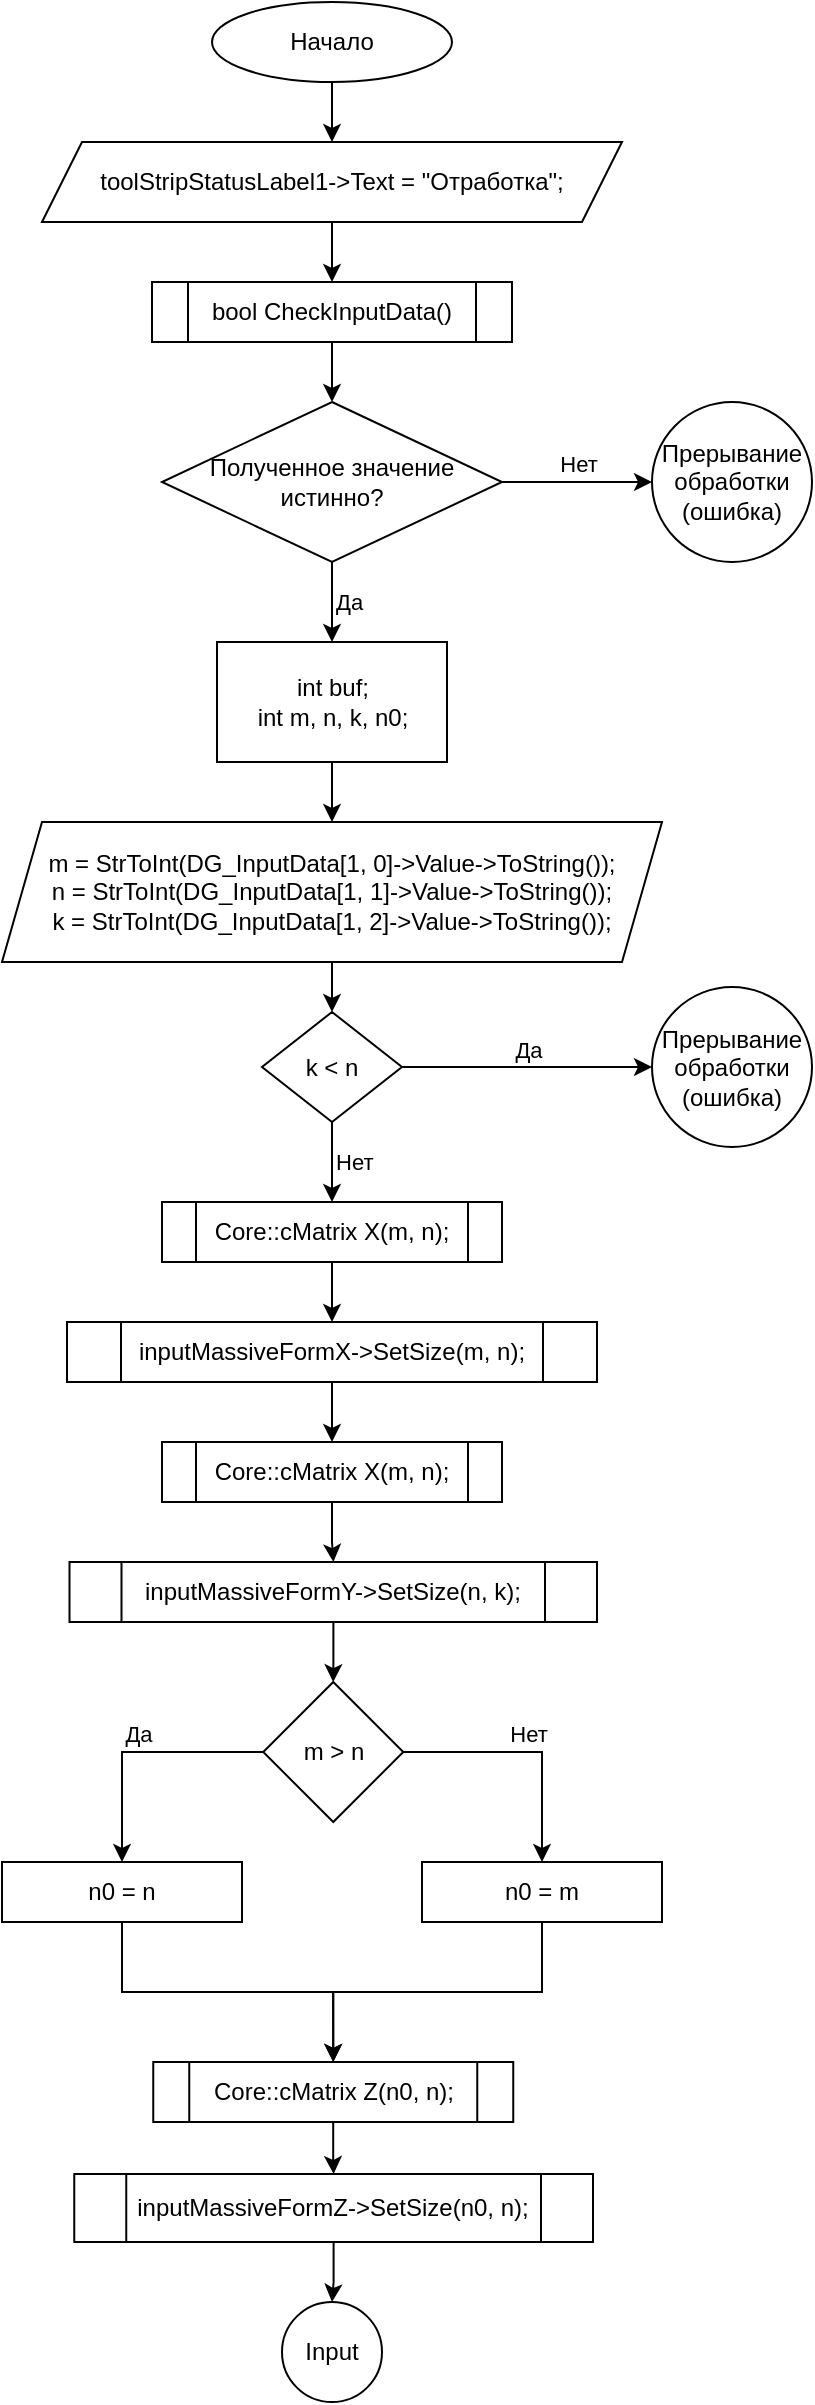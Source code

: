 <mxfile version="15.4.0" type="device" pages="7"><diagram id="rTdvRAqfwRma0UdNsLZC" name="Run подготовка"><mxGraphModel dx="813" dy="493" grid="1" gridSize="10" guides="1" tooltips="1" connect="1" arrows="1" fold="1" page="1" pageScale="1" pageWidth="827" pageHeight="1169" math="0" shadow="0"><root><mxCell id="0"/><mxCell id="1" parent="0"/><mxCell id="JbD-Csr100CO9vyJm3TS-5" value="" style="edgeStyle=orthogonalEdgeStyle;rounded=0;orthogonalLoop=1;jettySize=auto;html=1;" edge="1" parent="1" source="JbD-Csr100CO9vyJm3TS-1" target="JbD-Csr100CO9vyJm3TS-4"><mxGeometry relative="1" as="geometry"/></mxCell><mxCell id="JbD-Csr100CO9vyJm3TS-1" value="Начало" style="ellipse;whiteSpace=wrap;html=1;" vertex="1" parent="1"><mxGeometry x="280" width="120" height="40" as="geometry"/></mxCell><mxCell id="JbD-Csr100CO9vyJm3TS-7" value="" style="edgeStyle=orthogonalEdgeStyle;rounded=0;orthogonalLoop=1;jettySize=auto;html=1;" edge="1" parent="1" source="JbD-Csr100CO9vyJm3TS-4" target="JbD-Csr100CO9vyJm3TS-6"><mxGeometry relative="1" as="geometry"/></mxCell><mxCell id="JbD-Csr100CO9vyJm3TS-4" value="toolStripStatusLabel1-&amp;gt;Text = &quot;Отработка&quot;;" style="shape=parallelogram;perimeter=parallelogramPerimeter;whiteSpace=wrap;html=1;fixedSize=1;" vertex="1" parent="1"><mxGeometry x="195" y="70" width="290" height="40" as="geometry"/></mxCell><mxCell id="JbD-Csr100CO9vyJm3TS-10" value="" style="edgeStyle=orthogonalEdgeStyle;rounded=0;orthogonalLoop=1;jettySize=auto;html=1;" edge="1" parent="1" source="JbD-Csr100CO9vyJm3TS-6" target="JbD-Csr100CO9vyJm3TS-9"><mxGeometry relative="1" as="geometry"/></mxCell><mxCell id="JbD-Csr100CO9vyJm3TS-6" value="bool&amp;nbsp;CheckInputData()" style="shape=process;whiteSpace=wrap;html=1;backgroundOutline=1;" vertex="1" parent="1"><mxGeometry x="250" y="140" width="180" height="30" as="geometry"/></mxCell><mxCell id="JbD-Csr100CO9vyJm3TS-12" value="Да" style="edgeStyle=orthogonalEdgeStyle;rounded=0;orthogonalLoop=1;jettySize=auto;html=1;labelPosition=right;verticalLabelPosition=middle;align=left;verticalAlign=middle;" edge="1" parent="1" source="JbD-Csr100CO9vyJm3TS-9" target="JbD-Csr100CO9vyJm3TS-11"><mxGeometry relative="1" as="geometry"/></mxCell><mxCell id="JbD-Csr100CO9vyJm3TS-14" value="Нет" style="edgeStyle=orthogonalEdgeStyle;rounded=0;orthogonalLoop=1;jettySize=auto;html=1;entryX=0;entryY=0.5;entryDx=0;entryDy=0;labelPosition=center;verticalLabelPosition=top;align=center;verticalAlign=bottom;" edge="1" parent="1" source="JbD-Csr100CO9vyJm3TS-9" target="JbD-Csr100CO9vyJm3TS-13"><mxGeometry relative="1" as="geometry"/></mxCell><mxCell id="JbD-Csr100CO9vyJm3TS-9" value="Полученное значение истинно?" style="rhombus;whiteSpace=wrap;html=1;" vertex="1" parent="1"><mxGeometry x="255" y="200" width="170" height="80" as="geometry"/></mxCell><mxCell id="JbD-Csr100CO9vyJm3TS-16" value="" style="edgeStyle=orthogonalEdgeStyle;rounded=0;orthogonalLoop=1;jettySize=auto;html=1;" edge="1" parent="1" source="JbD-Csr100CO9vyJm3TS-11" target="JbD-Csr100CO9vyJm3TS-15"><mxGeometry relative="1" as="geometry"/></mxCell><mxCell id="JbD-Csr100CO9vyJm3TS-11" value="int buf;&lt;br&gt;&#9;int m, n, k, n0;" style="whiteSpace=wrap;html=1;" vertex="1" parent="1"><mxGeometry x="282.5" y="320" width="115" height="60" as="geometry"/></mxCell><mxCell id="JbD-Csr100CO9vyJm3TS-13" value="Прерывание обработки&lt;br&gt;(ошибка)" style="ellipse;whiteSpace=wrap;html=1;aspect=fixed;" vertex="1" parent="1"><mxGeometry x="500" y="200" width="80" height="80" as="geometry"/></mxCell><mxCell id="JbD-Csr100CO9vyJm3TS-18" value="" style="edgeStyle=orthogonalEdgeStyle;rounded=0;orthogonalLoop=1;jettySize=auto;html=1;" edge="1" parent="1" source="JbD-Csr100CO9vyJm3TS-15" target="JbD-Csr100CO9vyJm3TS-17"><mxGeometry relative="1" as="geometry"/></mxCell><mxCell id="JbD-Csr100CO9vyJm3TS-15" value="&lt;div&gt;&lt;span&gt;&#9;&lt;/span&gt;m = StrToInt(DG_InputData[1, 0]-&amp;gt;Value-&amp;gt;ToString());&lt;/div&gt;&lt;div&gt;&lt;span&gt;&#9;&lt;/span&gt;n = StrToInt(DG_InputData[1, 1]-&amp;gt;Value-&amp;gt;ToString());&lt;/div&gt;&lt;div&gt;&lt;span&gt;&#9;&lt;/span&gt;k = StrToInt(DG_InputData[1, 2]-&amp;gt;Value-&amp;gt;ToString());&lt;/div&gt;" style="shape=parallelogram;perimeter=parallelogramPerimeter;whiteSpace=wrap;html=1;fixedSize=1;" vertex="1" parent="1"><mxGeometry x="175" y="410" width="330" height="70" as="geometry"/></mxCell><mxCell id="JbD-Csr100CO9vyJm3TS-22" value="Да" style="edgeStyle=orthogonalEdgeStyle;rounded=0;orthogonalLoop=1;jettySize=auto;html=1;labelPosition=center;verticalLabelPosition=top;align=center;verticalAlign=bottom;" edge="1" parent="1" source="JbD-Csr100CO9vyJm3TS-17" target="JbD-Csr100CO9vyJm3TS-19"><mxGeometry relative="1" as="geometry"/></mxCell><mxCell id="JbD-Csr100CO9vyJm3TS-24" value="Нет" style="edgeStyle=orthogonalEdgeStyle;rounded=0;orthogonalLoop=1;jettySize=auto;html=1;entryX=0.5;entryY=0;entryDx=0;entryDy=0;labelPosition=right;verticalLabelPosition=middle;align=left;verticalAlign=middle;" edge="1" parent="1" source="JbD-Csr100CO9vyJm3TS-17" target="Pary0Ug1aah-TJul0gq5-1"><mxGeometry relative="1" as="geometry"><mxPoint x="340" y="610" as="targetPoint"/></mxGeometry></mxCell><mxCell id="JbD-Csr100CO9vyJm3TS-17" value="k &lt; n" style="rhombus;whiteSpace=wrap;html=1;" vertex="1" parent="1"><mxGeometry x="305" y="505" width="70" height="55" as="geometry"/></mxCell><mxCell id="JbD-Csr100CO9vyJm3TS-19" value="Прерывание обработки&lt;br&gt;(ошибка)" style="ellipse;whiteSpace=wrap;html=1;aspect=fixed;" vertex="1" parent="1"><mxGeometry x="500" y="492.5" width="80" height="80" as="geometry"/></mxCell><mxCell id="Pary0Ug1aah-TJul0gq5-6" value="" style="edgeStyle=orthogonalEdgeStyle;rounded=0;orthogonalLoop=1;jettySize=auto;html=1;" edge="1" parent="1" source="Pary0Ug1aah-TJul0gq5-1" target="Pary0Ug1aah-TJul0gq5-5"><mxGeometry relative="1" as="geometry"/></mxCell><mxCell id="Pary0Ug1aah-TJul0gq5-1" value="Core::cMatrix X(m, n);" style="shape=process;whiteSpace=wrap;html=1;backgroundOutline=1;" vertex="1" parent="1"><mxGeometry x="255" y="600" width="170" height="30" as="geometry"/></mxCell><mxCell id="Pary0Ug1aah-TJul0gq5-8" value="" style="edgeStyle=orthogonalEdgeStyle;rounded=0;orthogonalLoop=1;jettySize=auto;html=1;" edge="1" parent="1" source="Pary0Ug1aah-TJul0gq5-5" target="Pary0Ug1aah-TJul0gq5-7"><mxGeometry relative="1" as="geometry"/></mxCell><mxCell id="Pary0Ug1aah-TJul0gq5-5" value="inputMassiveFormX-&amp;gt;SetSize(m, n);" style="shape=process;whiteSpace=wrap;html=1;backgroundOutline=1;" vertex="1" parent="1"><mxGeometry x="207.5" y="660" width="265" height="30" as="geometry"/></mxCell><mxCell id="Pary0Ug1aah-TJul0gq5-10" value="" style="edgeStyle=orthogonalEdgeStyle;rounded=0;orthogonalLoop=1;jettySize=auto;html=1;" edge="1" parent="1" source="Pary0Ug1aah-TJul0gq5-7" target="Pary0Ug1aah-TJul0gq5-9"><mxGeometry relative="1" as="geometry"/></mxCell><mxCell id="Pary0Ug1aah-TJul0gq5-7" value="Core::cMatrix X(m, n);" style="shape=process;whiteSpace=wrap;html=1;backgroundOutline=1;" vertex="1" parent="1"><mxGeometry x="255" y="720" width="170" height="30" as="geometry"/></mxCell><mxCell id="Pary0Ug1aah-TJul0gq5-12" value="" style="edgeStyle=orthogonalEdgeStyle;rounded=0;orthogonalLoop=1;jettySize=auto;html=1;" edge="1" parent="1" source="Pary0Ug1aah-TJul0gq5-9" target="Pary0Ug1aah-TJul0gq5-11"><mxGeometry relative="1" as="geometry"/></mxCell><mxCell id="Pary0Ug1aah-TJul0gq5-9" value="inputMassiveFormY-&amp;gt;SetSize(n, k);" style="shape=process;whiteSpace=wrap;html=1;backgroundOutline=1;" vertex="1" parent="1"><mxGeometry x="208.75" y="780" width="263.75" height="30" as="geometry"/></mxCell><mxCell id="Pary0Ug1aah-TJul0gq5-14" value="Да" style="edgeStyle=orthogonalEdgeStyle;rounded=0;orthogonalLoop=1;jettySize=auto;html=1;labelPosition=center;verticalLabelPosition=top;align=center;verticalAlign=bottom;" edge="1" parent="1" source="Pary0Ug1aah-TJul0gq5-11" target="Pary0Ug1aah-TJul0gq5-13"><mxGeometry relative="1" as="geometry"/></mxCell><mxCell id="Pary0Ug1aah-TJul0gq5-16" value="Нет" style="edgeStyle=orthogonalEdgeStyle;rounded=0;orthogonalLoop=1;jettySize=auto;html=1;labelPosition=center;verticalLabelPosition=top;align=center;verticalAlign=bottom;" edge="1" parent="1" source="Pary0Ug1aah-TJul0gq5-11" target="Pary0Ug1aah-TJul0gq5-15"><mxGeometry relative="1" as="geometry"/></mxCell><mxCell id="Pary0Ug1aah-TJul0gq5-11" value="m &amp;gt; n" style="rhombus;whiteSpace=wrap;html=1;" vertex="1" parent="1"><mxGeometry x="305.63" y="840" width="70" height="70" as="geometry"/></mxCell><mxCell id="Pary0Ug1aah-TJul0gq5-18" value="" style="edgeStyle=orthogonalEdgeStyle;rounded=0;orthogonalLoop=1;jettySize=auto;html=1;" edge="1" parent="1" source="Pary0Ug1aah-TJul0gq5-13" target="Pary0Ug1aah-TJul0gq5-17"><mxGeometry relative="1" as="geometry"/></mxCell><mxCell id="Pary0Ug1aah-TJul0gq5-13" value="n0 = n" style="whiteSpace=wrap;html=1;" vertex="1" parent="1"><mxGeometry x="175" y="930" width="120" height="30" as="geometry"/></mxCell><mxCell id="Pary0Ug1aah-TJul0gq5-19" style="edgeStyle=orthogonalEdgeStyle;rounded=0;orthogonalLoop=1;jettySize=auto;html=1;entryX=0.5;entryY=0;entryDx=0;entryDy=0;" edge="1" parent="1" source="Pary0Ug1aah-TJul0gq5-15" target="Pary0Ug1aah-TJul0gq5-17"><mxGeometry relative="1" as="geometry"/></mxCell><mxCell id="Pary0Ug1aah-TJul0gq5-15" value="n0 = m" style="whiteSpace=wrap;html=1;" vertex="1" parent="1"><mxGeometry x="385" y="930" width="120" height="30" as="geometry"/></mxCell><mxCell id="Pary0Ug1aah-TJul0gq5-21" value="" style="edgeStyle=orthogonalEdgeStyle;rounded=0;orthogonalLoop=1;jettySize=auto;html=1;" edge="1" parent="1" source="Pary0Ug1aah-TJul0gq5-17" target="Pary0Ug1aah-TJul0gq5-20"><mxGeometry relative="1" as="geometry"/></mxCell><mxCell id="Pary0Ug1aah-TJul0gq5-17" value="Core::cMatrix Z(n0, n);" style="shape=process;whiteSpace=wrap;html=1;backgroundOutline=1;" vertex="1" parent="1"><mxGeometry x="250.63" y="1030" width="180" height="30" as="geometry"/></mxCell><mxCell id="Pary0Ug1aah-TJul0gq5-23" value="" style="edgeStyle=orthogonalEdgeStyle;rounded=0;orthogonalLoop=1;jettySize=auto;html=1;" edge="1" parent="1" source="Pary0Ug1aah-TJul0gq5-20" target="Pary0Ug1aah-TJul0gq5-22"><mxGeometry relative="1" as="geometry"/></mxCell><mxCell id="Pary0Ug1aah-TJul0gq5-20" value="inputMassiveFormZ-&gt;SetSize(n0, n);" style="shape=process;whiteSpace=wrap;html=1;backgroundOutline=1;" vertex="1" parent="1"><mxGeometry x="211.13" y="1086" width="259.37" height="34" as="geometry"/></mxCell><mxCell id="Pary0Ug1aah-TJul0gq5-22" value="Input" style="ellipse;whiteSpace=wrap;html=1;aspect=fixed;" vertex="1" parent="1"><mxGeometry x="315" y="1150" width="50" height="50" as="geometry"/></mxCell></root></mxGraphModel></diagram><diagram id="FaeBlbLGaPVyKb5veMwu" name="Run input"><mxGraphModel dx="2012" dy="718" grid="1" gridSize="10" guides="1" tooltips="1" connect="1" arrows="1" fold="1" page="1" pageScale="1" pageWidth="827" pageHeight="1169" math="0" shadow="0"><root><mxCell id="w-QHJPYB11EA_pRd53jb-0"/><mxCell id="w-QHJPYB11EA_pRd53jb-1" parent="w-QHJPYB11EA_pRd53jb-0"/><mxCell id="00EnfbRxgdqb6oMlBDco-4" value="" style="edgeStyle=orthogonalEdgeStyle;rounded=0;orthogonalLoop=1;jettySize=auto;html=1;" edge="1" parent="w-QHJPYB11EA_pRd53jb-1" source="00EnfbRxgdqb6oMlBDco-0" target="00EnfbRxgdqb6oMlBDco-3"><mxGeometry relative="1" as="geometry"/></mxCell><mxCell id="00EnfbRxgdqb6oMlBDco-0" value="Input" style="ellipse;whiteSpace=wrap;html=1;aspect=fixed;" vertex="1" parent="w-QHJPYB11EA_pRd53jb-1"><mxGeometry x="320" width="50" height="50" as="geometry"/></mxCell><mxCell id="00EnfbRxgdqb6oMlBDco-6" value="" style="edgeStyle=orthogonalEdgeStyle;rounded=0;orthogonalLoop=1;jettySize=auto;html=1;" edge="1" parent="w-QHJPYB11EA_pRd53jb-1" source="00EnfbRxgdqb6oMlBDco-3" target="00EnfbRxgdqb6oMlBDco-5"><mxGeometry relative="1" as="geometry"/></mxCell><mxCell id="00EnfbRxgdqb6oMlBDco-3" value="Вывод сообщения о возможности&lt;br&gt;создать массив автоматически" style="shape=parallelogram;perimeter=parallelogramPerimeter;whiteSpace=wrap;html=1;fixedSize=1;" vertex="1" parent="w-QHJPYB11EA_pRd53jb-1"><mxGeometry x="228.75" y="80" width="232.5" height="60" as="geometry"/></mxCell><mxCell id="00EnfbRxgdqb6oMlBDco-10" value="Нет" style="edgeStyle=orthogonalEdgeStyle;rounded=0;orthogonalLoop=1;jettySize=auto;html=1;labelPosition=center;verticalLabelPosition=top;align=center;verticalAlign=bottom;" edge="1" parent="w-QHJPYB11EA_pRd53jb-1" source="00EnfbRxgdqb6oMlBDco-5" target="00EnfbRxgdqb6oMlBDco-9"><mxGeometry relative="1" as="geometry"/></mxCell><mxCell id="y-UVexESWmK7Q_8vk3tb-10" value="Да" style="edgeStyle=orthogonalEdgeStyle;rounded=0;orthogonalLoop=1;jettySize=auto;html=1;entryX=0.5;entryY=0;entryDx=0;entryDy=0;labelPosition=center;verticalLabelPosition=top;align=center;verticalAlign=bottom;" edge="1" parent="w-QHJPYB11EA_pRd53jb-1" source="00EnfbRxgdqb6oMlBDco-5" target="y-UVexESWmK7Q_8vk3tb-9"><mxGeometry relative="1" as="geometry"><Array as="points"><mxPoint x="345" y="290"/><mxPoint x="527" y="290"/></Array></mxGeometry></mxCell><mxCell id="00EnfbRxgdqb6oMlBDco-5" value="&lt;span&gt;Нужно ли создавать &lt;br&gt;массив автоматически?&lt;/span&gt;" style="rhombus;whiteSpace=wrap;html=1;" vertex="1" parent="w-QHJPYB11EA_pRd53jb-1"><mxGeometry x="248.75" y="170" width="192.5" height="100" as="geometry"/></mxCell><mxCell id="00EnfbRxgdqb6oMlBDco-12" value="" style="edgeStyle=orthogonalEdgeStyle;rounded=0;orthogonalLoop=1;jettySize=auto;html=1;" edge="1" parent="w-QHJPYB11EA_pRd53jb-1" source="00EnfbRxgdqb6oMlBDco-9" target="00EnfbRxgdqb6oMlBDco-11"><mxGeometry relative="1" as="geometry"/></mxCell><mxCell id="00EnfbRxgdqb6oMlBDco-9" value="&lt;div&gt;inputMassiveFormX-&amp;gt;SetFormToInput();&lt;/div&gt;&lt;div&gt;&lt;span&gt;&#9;&#9;&lt;/span&gt;inputMassiveFormX-&amp;gt;ShowDialog(this);&lt;/div&gt;" style="whiteSpace=wrap;html=1;" vertex="1" parent="w-QHJPYB11EA_pRd53jb-1"><mxGeometry x="50" y="310" width="230" height="60" as="geometry"/></mxCell><mxCell id="09N1TGnNuHuoeW8B6h2_-1" value="Нет" style="edgeStyle=orthogonalEdgeStyle;rounded=0;orthogonalLoop=1;jettySize=auto;html=1;labelPosition=right;verticalLabelPosition=middle;align=left;verticalAlign=middle;" edge="1" parent="w-QHJPYB11EA_pRd53jb-1" source="00EnfbRxgdqb6oMlBDco-11" target="09N1TGnNuHuoeW8B6h2_-0"><mxGeometry relative="1" as="geometry"/></mxCell><mxCell id="09N1TGnNuHuoeW8B6h2_-3" value="Да" style="edgeStyle=orthogonalEdgeStyle;rounded=0;orthogonalLoop=1;jettySize=auto;html=1;entryX=1;entryY=0.5;entryDx=0;entryDy=0;labelPosition=center;verticalLabelPosition=top;align=center;verticalAlign=bottom;" edge="1" parent="w-QHJPYB11EA_pRd53jb-1" source="00EnfbRxgdqb6oMlBDco-11" target="09N1TGnNuHuoeW8B6h2_-2"><mxGeometry relative="1" as="geometry"/></mxCell><mxCell id="00EnfbRxgdqb6oMlBDco-11" value="Была ли нажата &lt;br&gt;кнопка отмены?" style="rhombus;whiteSpace=wrap;html=1;" vertex="1" parent="w-QHJPYB11EA_pRd53jb-1"><mxGeometry x="91.88" y="400" width="146.25" height="80" as="geometry"/></mxCell><mxCell id="y-UVexESWmK7Q_8vk3tb-1" value="" style="edgeStyle=orthogonalEdgeStyle;rounded=0;orthogonalLoop=1;jettySize=auto;html=1;" edge="1" parent="w-QHJPYB11EA_pRd53jb-1" source="09N1TGnNuHuoeW8B6h2_-0" target="y-UVexESWmK7Q_8vk3tb-0"><mxGeometry relative="1" as="geometry"/></mxCell><mxCell id="09N1TGnNuHuoeW8B6h2_-0" value="inputMassiveFormY-&gt;SetFormToInput();&#10;&#9;&#9;inputMassiveFormY-&gt;ShowDialog(this);" style="whiteSpace=wrap;html=1;" vertex="1" parent="w-QHJPYB11EA_pRd53jb-1"><mxGeometry x="52.51" y="580" width="225" height="60" as="geometry"/></mxCell><mxCell id="09N1TGnNuHuoeW8B6h2_-2" value="&lt;span&gt;Прерывание обработки&lt;/span&gt;&lt;br&gt;&lt;span&gt;(отмена)&lt;/span&gt;" style="ellipse;whiteSpace=wrap;html=1;aspect=fixed;" vertex="1" parent="w-QHJPYB11EA_pRd53jb-1"><mxGeometry x="-50" y="400" width="80" height="80" as="geometry"/></mxCell><mxCell id="y-UVexESWmK7Q_8vk3tb-3" value="Да" style="edgeStyle=orthogonalEdgeStyle;rounded=0;orthogonalLoop=1;jettySize=auto;html=1;labelPosition=center;verticalLabelPosition=top;align=center;verticalAlign=bottom;" edge="1" parent="w-QHJPYB11EA_pRd53jb-1" source="y-UVexESWmK7Q_8vk3tb-0" target="y-UVexESWmK7Q_8vk3tb-2"><mxGeometry relative="1" as="geometry"/></mxCell><mxCell id="y-UVexESWmK7Q_8vk3tb-5" value="Нет" style="edgeStyle=orthogonalEdgeStyle;rounded=0;orthogonalLoop=1;jettySize=auto;html=1;labelPosition=right;verticalLabelPosition=middle;align=left;verticalAlign=middle;" edge="1" parent="w-QHJPYB11EA_pRd53jb-1" source="y-UVexESWmK7Q_8vk3tb-0" target="y-UVexESWmK7Q_8vk3tb-4"><mxGeometry relative="1" as="geometry"/></mxCell><mxCell id="y-UVexESWmK7Q_8vk3tb-0" value="Была ли нажата &lt;br&gt;кнопка отмены?" style="rhombus;whiteSpace=wrap;html=1;" vertex="1" parent="w-QHJPYB11EA_pRd53jb-1"><mxGeometry x="91.87" y="710" width="146.25" height="80" as="geometry"/></mxCell><mxCell id="y-UVexESWmK7Q_8vk3tb-2" value="&lt;span&gt;Прерывание обработки&lt;/span&gt;&lt;br&gt;&lt;span&gt;(отмена)&lt;/span&gt;" style="ellipse;whiteSpace=wrap;html=1;aspect=fixed;" vertex="1" parent="w-QHJPYB11EA_pRd53jb-1"><mxGeometry x="-50" y="710" width="80" height="80" as="geometry"/></mxCell><mxCell id="y-UVexESWmK7Q_8vk3tb-7" value="" style="edgeStyle=orthogonalEdgeStyle;rounded=0;orthogonalLoop=1;jettySize=auto;html=1;" edge="1" parent="w-QHJPYB11EA_pRd53jb-1" source="y-UVexESWmK7Q_8vk3tb-4" target="y-UVexESWmK7Q_8vk3tb-6"><mxGeometry relative="1" as="geometry"/></mxCell><mxCell id="y-UVexESWmK7Q_8vk3tb-24" style="edgeStyle=orthogonalEdgeStyle;rounded=0;orthogonalLoop=1;jettySize=auto;html=1;entryX=0.5;entryY=0;entryDx=0;entryDy=0;" edge="1" parent="w-QHJPYB11EA_pRd53jb-1" source="y-UVexESWmK7Q_8vk3tb-4" target="y-UVexESWmK7Q_8vk3tb-25"><mxGeometry relative="1" as="geometry"><mxPoint x="165" y="1225" as="targetPoint"/><Array as="points"><mxPoint x="-60" y="900"/><mxPoint x="-60" y="1115"/><mxPoint x="165" y="1115"/></Array></mxGeometry></mxCell><mxCell id="y-UVexESWmK7Q_8vk3tb-4" value="int x = 0; &lt;br&gt;x &amp;lt; m; &lt;br&gt;x++" style="shape=hexagon;perimeter=hexagonPerimeter2;whiteSpace=wrap;html=1;fixedSize=1;" vertex="1" parent="w-QHJPYB11EA_pRd53jb-1"><mxGeometry x="105" y="875" width="120" height="50" as="geometry"/></mxCell><mxCell id="y-UVexESWmK7Q_8vk3tb-21" value="" style="edgeStyle=orthogonalEdgeStyle;rounded=0;orthogonalLoop=1;jettySize=auto;html=1;" edge="1" parent="w-QHJPYB11EA_pRd53jb-1" source="y-UVexESWmK7Q_8vk3tb-6" target="y-UVexESWmK7Q_8vk3tb-20"><mxGeometry relative="1" as="geometry"/></mxCell><mxCell id="y-UVexESWmK7Q_8vk3tb-23" style="edgeStyle=orthogonalEdgeStyle;rounded=0;orthogonalLoop=1;jettySize=auto;html=1;entryX=1;entryY=0.5;entryDx=0;entryDy=0;" edge="1" parent="w-QHJPYB11EA_pRd53jb-1" source="y-UVexESWmK7Q_8vk3tb-6" target="y-UVexESWmK7Q_8vk3tb-4"><mxGeometry relative="1" as="geometry"><Array as="points"><mxPoint x="260" y="970"/><mxPoint x="260" y="900"/></Array></mxGeometry></mxCell><mxCell id="y-UVexESWmK7Q_8vk3tb-6" value="int y = 0; &lt;br&gt;y &amp;lt; n; &lt;br&gt;y++" style="shape=hexagon;perimeter=hexagonPerimeter2;whiteSpace=wrap;html=1;fixedSize=1;" vertex="1" parent="w-QHJPYB11EA_pRd53jb-1"><mxGeometry x="105" y="945" width="120" height="50" as="geometry"/></mxCell><mxCell id="y-UVexESWmK7Q_8vk3tb-12" value="" style="edgeStyle=orthogonalEdgeStyle;rounded=0;orthogonalLoop=1;jettySize=auto;html=1;" edge="1" parent="w-QHJPYB11EA_pRd53jb-1" source="y-UVexESWmK7Q_8vk3tb-9" target="y-UVexESWmK7Q_8vk3tb-11"><mxGeometry relative="1" as="geometry"/></mxCell><mxCell id="y-UVexESWmK7Q_8vk3tb-9" value="inputMassiveFormX-&gt;SetFormToOutptut();" style="whiteSpace=wrap;html=1;" vertex="1" parent="w-QHJPYB11EA_pRd53jb-1"><mxGeometry x="403" y="310" width="248.75" height="40" as="geometry"/></mxCell><mxCell id="y-UVexESWmK7Q_8vk3tb-14" value="" style="edgeStyle=orthogonalEdgeStyle;rounded=0;orthogonalLoop=1;jettySize=auto;html=1;" edge="1" parent="w-QHJPYB11EA_pRd53jb-1" source="y-UVexESWmK7Q_8vk3tb-11" target="y-UVexESWmK7Q_8vk3tb-13"><mxGeometry relative="1" as="geometry"/></mxCell><mxCell id="y-UVexESWmK7Q_8vk3tb-11" value="toolStripStatusLabel1-&amp;gt;Text = &quot;Создание массива Х&quot;;&lt;br&gt;statusStrip1-&amp;gt;Update();" style="shape=parallelogram;perimeter=parallelogramPerimeter;whiteSpace=wrap;html=1;fixedSize=1;" vertex="1" parent="w-QHJPYB11EA_pRd53jb-1"><mxGeometry x="366.06" y="370" width="322.63" height="50" as="geometry"/></mxCell><mxCell id="y-UVexESWmK7Q_8vk3tb-16" value="" style="edgeStyle=orthogonalEdgeStyle;rounded=0;orthogonalLoop=1;jettySize=auto;html=1;" edge="1" parent="w-QHJPYB11EA_pRd53jb-1" source="y-UVexESWmK7Q_8vk3tb-13" target="y-UVexESWmK7Q_8vk3tb-15"><mxGeometry relative="1" as="geometry"/></mxCell><mxCell id="y-UVexESWmK7Q_8vk3tb-13" value="&lt;div&gt;&lt;span&gt;&#9;&#9;&lt;/span&gt;toolStripProgressBar1-&amp;gt;Value = 0;&lt;/div&gt;&lt;div&gt;&lt;span&gt;&#9;&#9;&lt;/span&gt;toolStripProgressBar1-&amp;gt;Maximum = m * n;&lt;/div&gt;" style="whiteSpace=wrap;html=1;" vertex="1" parent="w-QHJPYB11EA_pRd53jb-1"><mxGeometry x="401.06" y="450" width="252.63" height="40" as="geometry"/></mxCell><mxCell id="y-UVexESWmK7Q_8vk3tb-18" value="" style="edgeStyle=orthogonalEdgeStyle;rounded=0;orthogonalLoop=1;jettySize=auto;html=1;" edge="1" parent="w-QHJPYB11EA_pRd53jb-1" source="y-UVexESWmK7Q_8vk3tb-15" target="y-UVexESWmK7Q_8vk3tb-17"><mxGeometry relative="1" as="geometry"/></mxCell><mxCell id="y-UVexESWmK7Q_8vk3tb-19" style="edgeStyle=orthogonalEdgeStyle;rounded=0;orthogonalLoop=1;jettySize=auto;html=1;entryX=0.5;entryY=0;entryDx=0;entryDy=0;" edge="1" parent="w-QHJPYB11EA_pRd53jb-1" source="y-UVexESWmK7Q_8vk3tb-15" target="y-UVexESWmK7Q_8vk3tb-43"><mxGeometry relative="1" as="geometry"><mxPoint x="780" y="915" as="targetPoint"/><Array as="points"><mxPoint x="750" y="540"/><mxPoint x="750" y="915"/><mxPoint x="527" y="915"/></Array></mxGeometry></mxCell><mxCell id="y-UVexESWmK7Q_8vk3tb-15" value="int x = 0; &lt;br&gt;x &amp;lt; m; &lt;br&gt;x++" style="shape=hexagon;perimeter=hexagonPerimeter2;whiteSpace=wrap;html=1;fixedSize=1;" vertex="1" parent="w-QHJPYB11EA_pRd53jb-1"><mxGeometry x="467.38" y="515" width="120" height="50" as="geometry"/></mxCell><mxCell id="y-UVexESWmK7Q_8vk3tb-34" value="" style="edgeStyle=orthogonalEdgeStyle;rounded=0;orthogonalLoop=1;jettySize=auto;html=1;" edge="1" parent="w-QHJPYB11EA_pRd53jb-1" source="y-UVexESWmK7Q_8vk3tb-17" target="y-UVexESWmK7Q_8vk3tb-33"><mxGeometry relative="1" as="geometry"/></mxCell><mxCell id="y-UVexESWmK7Q_8vk3tb-42" style="edgeStyle=orthogonalEdgeStyle;rounded=0;orthogonalLoop=1;jettySize=auto;html=1;entryX=0;entryY=0.5;entryDx=0;entryDy=0;" edge="1" parent="w-QHJPYB11EA_pRd53jb-1" source="y-UVexESWmK7Q_8vk3tb-17" target="y-UVexESWmK7Q_8vk3tb-15"><mxGeometry relative="1" as="geometry"><Array as="points"><mxPoint x="420" y="620"/><mxPoint x="420" y="540"/></Array></mxGeometry></mxCell><mxCell id="y-UVexESWmK7Q_8vk3tb-17" value="int y = 0; &lt;br&gt;y &amp;lt; n; &lt;br&gt;y++" style="shape=hexagon;perimeter=hexagonPerimeter2;whiteSpace=wrap;html=1;fixedSize=1;" vertex="1" parent="w-QHJPYB11EA_pRd53jb-1"><mxGeometry x="467.39" y="595" width="120" height="50" as="geometry"/></mxCell><mxCell id="y-UVexESWmK7Q_8vk3tb-22" style="edgeStyle=orthogonalEdgeStyle;rounded=0;orthogonalLoop=1;jettySize=auto;html=1;entryX=0;entryY=0.5;entryDx=0;entryDy=0;" edge="1" parent="w-QHJPYB11EA_pRd53jb-1" source="y-UVexESWmK7Q_8vk3tb-20" target="y-UVexESWmK7Q_8vk3tb-6"><mxGeometry relative="1" as="geometry"><Array as="points"><mxPoint x="165" y="1085"/><mxPoint x="-33" y="1085"/><mxPoint x="-33" y="970"/></Array></mxGeometry></mxCell><mxCell id="y-UVexESWmK7Q_8vk3tb-20" value="X.set(x, y, inputMassiveFormX-&amp;gt;GetValue(x, y));" style="shape=process;whiteSpace=wrap;html=1;backgroundOutline=1;" vertex="1" parent="w-QHJPYB11EA_pRd53jb-1"><mxGeometry x="-12.51" y="1025" width="355.01" height="40" as="geometry"/></mxCell><mxCell id="y-UVexESWmK7Q_8vk3tb-27" value="" style="edgeStyle=orthogonalEdgeStyle;rounded=0;orthogonalLoop=1;jettySize=auto;html=1;" edge="1" parent="w-QHJPYB11EA_pRd53jb-1" source="y-UVexESWmK7Q_8vk3tb-25" target="y-UVexESWmK7Q_8vk3tb-26"><mxGeometry relative="1" as="geometry"/></mxCell><mxCell id="y-UVexESWmK7Q_8vk3tb-32" style="edgeStyle=orthogonalEdgeStyle;rounded=0;orthogonalLoop=1;jettySize=auto;html=1;entryX=0.5;entryY=0;entryDx=0;entryDy=0;" edge="1" parent="w-QHJPYB11EA_pRd53jb-1" source="y-UVexESWmK7Q_8vk3tb-25" target="y-UVexESWmK7Q_8vk3tb-80"><mxGeometry relative="1" as="geometry"><mxPoint x="165" y="1370" as="targetPoint"/><Array as="points"><mxPoint x="-60" y="1225"/><mxPoint x="-60" y="1660"/><mxPoint x="345" y="1660"/></Array></mxGeometry></mxCell><mxCell id="y-UVexESWmK7Q_8vk3tb-25" value="int x = 0; &lt;br&gt;x &amp;lt; n; &lt;br&gt;x++" style="shape=hexagon;perimeter=hexagonPerimeter2;whiteSpace=wrap;html=1;fixedSize=1;" vertex="1" parent="w-QHJPYB11EA_pRd53jb-1"><mxGeometry x="105.01" y="1200" width="120" height="50" as="geometry"/></mxCell><mxCell id="y-UVexESWmK7Q_8vk3tb-28" style="edgeStyle=orthogonalEdgeStyle;rounded=0;orthogonalLoop=1;jettySize=auto;html=1;entryX=1;entryY=0.5;entryDx=0;entryDy=0;" edge="1" parent="w-QHJPYB11EA_pRd53jb-1" source="y-UVexESWmK7Q_8vk3tb-26" target="y-UVexESWmK7Q_8vk3tb-25"><mxGeometry relative="1" as="geometry"><Array as="points"><mxPoint x="260" y="1305"/><mxPoint x="260" y="1225"/></Array></mxGeometry></mxCell><mxCell id="y-UVexESWmK7Q_8vk3tb-30" value="" style="edgeStyle=orthogonalEdgeStyle;rounded=0;orthogonalLoop=1;jettySize=auto;html=1;" edge="1" parent="w-QHJPYB11EA_pRd53jb-1" source="y-UVexESWmK7Q_8vk3tb-26" target="y-UVexESWmK7Q_8vk3tb-29"><mxGeometry relative="1" as="geometry"/></mxCell><mxCell id="y-UVexESWmK7Q_8vk3tb-26" value="int y = 0; &lt;br&gt;y &amp;lt; k; &lt;br&gt;y++" style="shape=hexagon;perimeter=hexagonPerimeter2;whiteSpace=wrap;html=1;fixedSize=1;" vertex="1" parent="w-QHJPYB11EA_pRd53jb-1"><mxGeometry x="105.01" y="1280" width="120" height="50" as="geometry"/></mxCell><mxCell id="y-UVexESWmK7Q_8vk3tb-31" style="edgeStyle=orthogonalEdgeStyle;rounded=0;orthogonalLoop=1;jettySize=auto;html=1;entryX=0;entryY=0.5;entryDx=0;entryDy=0;" edge="1" parent="w-QHJPYB11EA_pRd53jb-1" source="y-UVexESWmK7Q_8vk3tb-29" target="y-UVexESWmK7Q_8vk3tb-26"><mxGeometry relative="1" as="geometry"><Array as="points"><mxPoint x="165" y="1410"/><mxPoint x="-33" y="1410"/><mxPoint x="-33" y="1305"/></Array></mxGeometry></mxCell><mxCell id="y-UVexESWmK7Q_8vk3tb-29" value="Y.set(x, y, inputMassiveFormY-&amp;gt;GetValue(x, y));" style="shape=process;whiteSpace=wrap;html=1;backgroundOutline=1;" vertex="1" parent="w-QHJPYB11EA_pRd53jb-1"><mxGeometry x="-12.51" y="1350" width="355.01" height="40" as="geometry"/></mxCell><mxCell id="y-UVexESWmK7Q_8vk3tb-36" value="" style="edgeStyle=orthogonalEdgeStyle;rounded=0;orthogonalLoop=1;jettySize=auto;html=1;" edge="1" parent="w-QHJPYB11EA_pRd53jb-1" source="y-UVexESWmK7Q_8vk3tb-33" target="y-UVexESWmK7Q_8vk3tb-35"><mxGeometry relative="1" as="geometry"/></mxCell><mxCell id="y-UVexESWmK7Q_8vk3tb-33" value="buf = Core::GetRandom(MIN_VAL, MAX_VAL);" style="shape=process;whiteSpace=wrap;html=1;backgroundOutline=1;" vertex="1" parent="w-QHJPYB11EA_pRd53jb-1"><mxGeometry x="361.07" y="675" width="332.62" height="40" as="geometry"/></mxCell><mxCell id="y-UVexESWmK7Q_8vk3tb-38" value="" style="edgeStyle=orthogonalEdgeStyle;rounded=0;orthogonalLoop=1;jettySize=auto;html=1;" edge="1" parent="w-QHJPYB11EA_pRd53jb-1" source="y-UVexESWmK7Q_8vk3tb-35" target="y-UVexESWmK7Q_8vk3tb-37"><mxGeometry relative="1" as="geometry"/></mxCell><mxCell id="y-UVexESWmK7Q_8vk3tb-35" value="X.set(x, y, buf);" style="shape=process;whiteSpace=wrap;html=1;backgroundOutline=1;" vertex="1" parent="w-QHJPYB11EA_pRd53jb-1"><mxGeometry x="467.39" y="735" width="120" height="30" as="geometry"/></mxCell><mxCell id="y-UVexESWmK7Q_8vk3tb-40" value="" style="edgeStyle=orthogonalEdgeStyle;rounded=0;orthogonalLoop=1;jettySize=auto;html=1;" edge="1" parent="w-QHJPYB11EA_pRd53jb-1" source="y-UVexESWmK7Q_8vk3tb-37" target="y-UVexESWmK7Q_8vk3tb-39"><mxGeometry relative="1" as="geometry"/></mxCell><mxCell id="y-UVexESWmK7Q_8vk3tb-37" value="inputMassiveFormX-&amp;gt;SetValue(x, y, buf);" style="shape=process;whiteSpace=wrap;html=1;backgroundOutline=1;" vertex="1" parent="w-QHJPYB11EA_pRd53jb-1"><mxGeometry x="381.07" y="785" width="292.61" height="30" as="geometry"/></mxCell><mxCell id="y-UVexESWmK7Q_8vk3tb-41" style="edgeStyle=orthogonalEdgeStyle;rounded=0;orthogonalLoop=1;jettySize=auto;html=1;entryX=1;entryY=0.5;entryDx=0;entryDy=0;" edge="1" parent="w-QHJPYB11EA_pRd53jb-1" source="y-UVexESWmK7Q_8vk3tb-39" target="y-UVexESWmK7Q_8vk3tb-17"><mxGeometry relative="1" as="geometry"><mxPoint x="720" y="625" as="targetPoint"/><Array as="points"><mxPoint x="527" y="895"/><mxPoint x="720" y="895"/><mxPoint x="720" y="620"/></Array></mxGeometry></mxCell><mxCell id="y-UVexESWmK7Q_8vk3tb-39" value="toolStripProgressBar1-&amp;gt;PerformStep();" style="whiteSpace=wrap;html=1;" vertex="1" parent="w-QHJPYB11EA_pRd53jb-1"><mxGeometry x="416.07" y="835" width="222.63" height="40" as="geometry"/></mxCell><mxCell id="y-UVexESWmK7Q_8vk3tb-45" value="" style="edgeStyle=orthogonalEdgeStyle;rounded=0;orthogonalLoop=1;jettySize=auto;html=1;" edge="1" parent="w-QHJPYB11EA_pRd53jb-1" source="y-UVexESWmK7Q_8vk3tb-43" target="y-UVexESWmK7Q_8vk3tb-44"><mxGeometry relative="1" as="geometry"/></mxCell><mxCell id="y-UVexESWmK7Q_8vk3tb-43" value="inputMassiveFormX-&amp;gt;ShowDialog(this);" style="shape=parallelogram;perimeter=parallelogramPerimeter;whiteSpace=wrap;html=1;fixedSize=1;" vertex="1" parent="w-QHJPYB11EA_pRd53jb-1"><mxGeometry x="401.07" y="935" width="252.63" height="35" as="geometry"/></mxCell><mxCell id="y-UVexESWmK7Q_8vk3tb-47" value="" style="edgeStyle=orthogonalEdgeStyle;rounded=0;orthogonalLoop=1;jettySize=auto;html=1;" edge="1" parent="w-QHJPYB11EA_pRd53jb-1" source="y-UVexESWmK7Q_8vk3tb-44" target="y-UVexESWmK7Q_8vk3tb-46"><mxGeometry relative="1" as="geometry"/></mxCell><mxCell id="y-UVexESWmK7Q_8vk3tb-44" value="inputMassiveFormY-&amp;gt;SetFormToOutptut();" style="whiteSpace=wrap;html=1;" vertex="1" parent="w-QHJPYB11EA_pRd53jb-1"><mxGeometry x="406.94" y="990" width="240.87" height="30" as="geometry"/></mxCell><mxCell id="y-UVexESWmK7Q_8vk3tb-49" value="" style="edgeStyle=orthogonalEdgeStyle;rounded=0;orthogonalLoop=1;jettySize=auto;html=1;" edge="1" parent="w-QHJPYB11EA_pRd53jb-1" source="y-UVexESWmK7Q_8vk3tb-46" target="y-UVexESWmK7Q_8vk3tb-48"><mxGeometry relative="1" as="geometry"/></mxCell><mxCell id="y-UVexESWmK7Q_8vk3tb-46" value="toolStripStatusLabel1-&amp;gt;Text = &quot;Создание массива Y&quot;;&lt;br&gt;statusStrip1-&amp;gt;Update();" style="shape=parallelogram;perimeter=parallelogramPerimeter;whiteSpace=wrap;html=1;fixedSize=1;" vertex="1" parent="w-QHJPYB11EA_pRd53jb-1"><mxGeometry x="356.06" y="1050" width="342.63" height="40" as="geometry"/></mxCell><mxCell id="y-UVexESWmK7Q_8vk3tb-58" style="edgeStyle=orthogonalEdgeStyle;rounded=0;orthogonalLoop=1;jettySize=auto;html=1;entryX=0.5;entryY=0;entryDx=0;entryDy=0;" edge="1" parent="w-QHJPYB11EA_pRd53jb-1" source="y-UVexESWmK7Q_8vk3tb-48" target="y-UVexESWmK7Q_8vk3tb-55"><mxGeometry relative="1" as="geometry"/></mxCell><mxCell id="y-UVexESWmK7Q_8vk3tb-48" value="&lt;div&gt;toolStripProgressBar1-&amp;gt;Value = 0;&lt;/div&gt;&lt;div&gt;&lt;span&gt;&#9;&#9;&lt;/span&gt;toolStripProgressBar1-&amp;gt;Maximum = n * k;&lt;/div&gt;" style="whiteSpace=wrap;html=1;" vertex="1" parent="w-QHJPYB11EA_pRd53jb-1"><mxGeometry x="405.18" y="1110" width="242.63" height="50" as="geometry"/></mxCell><mxCell id="y-UVexESWmK7Q_8vk3tb-59" value="" style="edgeStyle=orthogonalEdgeStyle;rounded=0;orthogonalLoop=1;jettySize=auto;html=1;" edge="1" parent="w-QHJPYB11EA_pRd53jb-1" source="y-UVexESWmK7Q_8vk3tb-55" target="y-UVexESWmK7Q_8vk3tb-56"><mxGeometry relative="1" as="geometry"/></mxCell><mxCell id="y-UVexESWmK7Q_8vk3tb-78" style="edgeStyle=orthogonalEdgeStyle;rounded=0;orthogonalLoop=1;jettySize=auto;html=1;entryX=0.5;entryY=0;entryDx=0;entryDy=0;" edge="1" parent="w-QHJPYB11EA_pRd53jb-1" source="y-UVexESWmK7Q_8vk3tb-55" target="y-UVexESWmK7Q_8vk3tb-79"><mxGeometry relative="1" as="geometry"><mxPoint x="570" y="1630" as="targetPoint"/><Array as="points"><mxPoint x="750" y="1215"/><mxPoint x="750" y="1590"/><mxPoint x="525" y="1590"/></Array></mxGeometry></mxCell><mxCell id="y-UVexESWmK7Q_8vk3tb-55" value="int x = 0; &lt;br&gt;x &amp;lt; m; &lt;br&gt;x++" style="shape=hexagon;perimeter=hexagonPerimeter2;whiteSpace=wrap;html=1;fixedSize=1;" vertex="1" parent="w-QHJPYB11EA_pRd53jb-1"><mxGeometry x="466.49" y="1190" width="120" height="50" as="geometry"/></mxCell><mxCell id="y-UVexESWmK7Q_8vk3tb-60" style="edgeStyle=orthogonalEdgeStyle;rounded=0;orthogonalLoop=1;jettySize=auto;html=1;entryX=0;entryY=0.5;entryDx=0;entryDy=0;" edge="1" parent="w-QHJPYB11EA_pRd53jb-1" source="y-UVexESWmK7Q_8vk3tb-56" target="y-UVexESWmK7Q_8vk3tb-55"><mxGeometry relative="1" as="geometry"><Array as="points"><mxPoint x="447" y="1295"/><mxPoint x="447" y="1215"/></Array></mxGeometry></mxCell><mxCell id="y-UVexESWmK7Q_8vk3tb-66" style="edgeStyle=orthogonalEdgeStyle;rounded=0;orthogonalLoop=1;jettySize=auto;html=1;entryX=0.5;entryY=0;entryDx=0;entryDy=0;" edge="1" parent="w-QHJPYB11EA_pRd53jb-1" source="y-UVexESWmK7Q_8vk3tb-56" target="y-UVexESWmK7Q_8vk3tb-61"><mxGeometry relative="1" as="geometry"/></mxCell><mxCell id="y-UVexESWmK7Q_8vk3tb-56" value="int y = 0; &lt;br&gt;y &amp;lt; n; &lt;br&gt;y++" style="shape=hexagon;perimeter=hexagonPerimeter2;whiteSpace=wrap;html=1;fixedSize=1;" vertex="1" parent="w-QHJPYB11EA_pRd53jb-1"><mxGeometry x="466.5" y="1270" width="120" height="50" as="geometry"/></mxCell><mxCell id="y-UVexESWmK7Q_8vk3tb-68" style="edgeStyle=orthogonalEdgeStyle;rounded=0;orthogonalLoop=1;jettySize=auto;html=1;entryX=0.5;entryY=0;entryDx=0;entryDy=0;" edge="1" parent="w-QHJPYB11EA_pRd53jb-1" source="y-UVexESWmK7Q_8vk3tb-61" target="y-UVexESWmK7Q_8vk3tb-62"><mxGeometry relative="1" as="geometry"/></mxCell><mxCell id="y-UVexESWmK7Q_8vk3tb-61" value="buf = Core::GetRandom(MIN_VAL, MAX_VAL);" style="shape=process;whiteSpace=wrap;html=1;backgroundOutline=1;" vertex="1" parent="w-QHJPYB11EA_pRd53jb-1"><mxGeometry x="360.19" y="1350" width="332.62" height="40" as="geometry"/></mxCell><mxCell id="y-UVexESWmK7Q_8vk3tb-69" style="edgeStyle=orthogonalEdgeStyle;rounded=0;orthogonalLoop=1;jettySize=auto;html=1;entryX=0.5;entryY=0;entryDx=0;entryDy=0;" edge="1" parent="w-QHJPYB11EA_pRd53jb-1" source="y-UVexESWmK7Q_8vk3tb-62" target="y-UVexESWmK7Q_8vk3tb-63"><mxGeometry relative="1" as="geometry"/></mxCell><mxCell id="y-UVexESWmK7Q_8vk3tb-62" value="Y.set(x, y, buf);" style="shape=process;whiteSpace=wrap;html=1;backgroundOutline=1;" vertex="1" parent="w-QHJPYB11EA_pRd53jb-1"><mxGeometry x="466.51" y="1410" width="120" height="30" as="geometry"/></mxCell><mxCell id="y-UVexESWmK7Q_8vk3tb-70" style="edgeStyle=orthogonalEdgeStyle;rounded=0;orthogonalLoop=1;jettySize=auto;html=1;entryX=0.5;entryY=0;entryDx=0;entryDy=0;" edge="1" parent="w-QHJPYB11EA_pRd53jb-1" source="y-UVexESWmK7Q_8vk3tb-63" target="y-UVexESWmK7Q_8vk3tb-64"><mxGeometry relative="1" as="geometry"/></mxCell><mxCell id="y-UVexESWmK7Q_8vk3tb-63" value="inputMassiveFormY-&amp;gt;SetValue(x, y, buf);" style="shape=process;whiteSpace=wrap;html=1;backgroundOutline=1;" vertex="1" parent="w-QHJPYB11EA_pRd53jb-1"><mxGeometry x="380.19" y="1460" width="292.61" height="30" as="geometry"/></mxCell><mxCell id="y-UVexESWmK7Q_8vk3tb-77" style="edgeStyle=orthogonalEdgeStyle;rounded=0;orthogonalLoop=1;jettySize=auto;html=1;entryX=1;entryY=0.5;entryDx=0;entryDy=0;" edge="1" parent="w-QHJPYB11EA_pRd53jb-1" source="y-UVexESWmK7Q_8vk3tb-64" target="y-UVexESWmK7Q_8vk3tb-56"><mxGeometry relative="1" as="geometry"><mxPoint x="710" y="1300" as="targetPoint"/><Array as="points"><mxPoint x="526" y="1570"/><mxPoint x="720" y="1570"/><mxPoint x="720" y="1295"/></Array></mxGeometry></mxCell><mxCell id="y-UVexESWmK7Q_8vk3tb-64" value="toolStripProgressBar1-&amp;gt;PerformStep();" style="whiteSpace=wrap;html=1;" vertex="1" parent="w-QHJPYB11EA_pRd53jb-1"><mxGeometry x="415.19" y="1510" width="222.63" height="40" as="geometry"/></mxCell><mxCell id="y-UVexESWmK7Q_8vk3tb-81" style="edgeStyle=orthogonalEdgeStyle;rounded=0;orthogonalLoop=1;jettySize=auto;html=1;entryX=0.5;entryY=0;entryDx=0;entryDy=0;" edge="1" parent="w-QHJPYB11EA_pRd53jb-1" source="y-UVexESWmK7Q_8vk3tb-79" target="y-UVexESWmK7Q_8vk3tb-80"><mxGeometry relative="1" as="geometry"><Array as="points"><mxPoint x="525" y="1660"/><mxPoint x="345" y="1660"/></Array></mxGeometry></mxCell><mxCell id="y-UVexESWmK7Q_8vk3tb-79" value="inputMassiveFormX-&amp;gt;ShowDialog(this);" style="shape=parallelogram;perimeter=parallelogramPerimeter;whiteSpace=wrap;html=1;fixedSize=1;" vertex="1" parent="w-QHJPYB11EA_pRd53jb-1"><mxGeometry x="399.12" y="1610" width="252.63" height="35" as="geometry"/></mxCell><mxCell id="y-UVexESWmK7Q_8vk3tb-80" value="Work" style="ellipse;whiteSpace=wrap;html=1;aspect=fixed;" vertex="1" parent="w-QHJPYB11EA_pRd53jb-1"><mxGeometry x="320" y="1680" width="50" height="50" as="geometry"/></mxCell></root></mxGraphModel></diagram><diagram id="zLsm3mk4zR2eo71bBQxS" name="Run Work"><mxGraphModel dx="813" dy="493" grid="1" gridSize="10" guides="1" tooltips="1" connect="1" arrows="1" fold="1" page="1" pageScale="1" pageWidth="827" pageHeight="1169" math="0" shadow="0"><root><mxCell id="kQlGcETJHEtqxtNCWHXK-0"/><mxCell id="kQlGcETJHEtqxtNCWHXK-1" parent="kQlGcETJHEtqxtNCWHXK-0"/><mxCell id="NH0W8VAcTjBQwQCC2W9v-2" value="" style="edgeStyle=orthogonalEdgeStyle;rounded=0;orthogonalLoop=1;jettySize=auto;html=1;" edge="1" parent="kQlGcETJHEtqxtNCWHXK-1" source="NH0W8VAcTjBQwQCC2W9v-0" target="NH0W8VAcTjBQwQCC2W9v-1"><mxGeometry relative="1" as="geometry"/></mxCell><mxCell id="NH0W8VAcTjBQwQCC2W9v-0" value="Work" style="ellipse;whiteSpace=wrap;html=1;aspect=fixed;" vertex="1" parent="kQlGcETJHEtqxtNCWHXK-1"><mxGeometry x="350" width="50" height="50" as="geometry"/></mxCell><mxCell id="NH0W8VAcTjBQwQCC2W9v-4" value="" style="edgeStyle=orthogonalEdgeStyle;rounded=0;orthogonalLoop=1;jettySize=auto;html=1;" edge="1" parent="kQlGcETJHEtqxtNCWHXK-1" source="NH0W8VAcTjBQwQCC2W9v-1" target="NH0W8VAcTjBQwQCC2W9v-3"><mxGeometry relative="1" as="geometry"/></mxCell><mxCell id="NH0W8VAcTjBQwQCC2W9v-1" value="&lt;div&gt;toolStripStatusLabel1-&amp;gt;Text = &quot;Рассчет массива Z&quot;;&lt;/div&gt;&lt;div&gt;&lt;span&gt;&#9;&lt;/span&gt;statusStrip1-&amp;gt;Update();&lt;/div&gt;" style="shape=parallelogram;perimeter=parallelogramPerimeter;whiteSpace=wrap;html=1;fixedSize=1;" vertex="1" parent="kQlGcETJHEtqxtNCWHXK-1"><mxGeometry x="212.5" y="80" width="325" height="50" as="geometry"/></mxCell><mxCell id="NH0W8VAcTjBQwQCC2W9v-6" value="" style="edgeStyle=orthogonalEdgeStyle;rounded=0;orthogonalLoop=1;jettySize=auto;html=1;" edge="1" parent="kQlGcETJHEtqxtNCWHXK-1" source="NH0W8VAcTjBQwQCC2W9v-3" target="NH0W8VAcTjBQwQCC2W9v-5"><mxGeometry relative="1" as="geometry"/></mxCell><mxCell id="NH0W8VAcTjBQwQCC2W9v-3" value="&lt;div&gt;toolStripProgressBar1-&amp;gt;Value = 0;&lt;/div&gt;&lt;div&gt;&lt;span&gt;&#9;&lt;/span&gt;toolStripProgressBar1-&amp;gt;Maximum = n0 * n;&lt;/div&gt;&lt;div&gt;&lt;span&gt;&#9;&lt;/span&gt;int prod;&lt;/div&gt;" style="whiteSpace=wrap;html=1;" vertex="1" parent="kQlGcETJHEtqxtNCWHXK-1"><mxGeometry x="247.5" y="160" width="255" height="60" as="geometry"/></mxCell><mxCell id="NH0W8VAcTjBQwQCC2W9v-8" value="" style="edgeStyle=orthogonalEdgeStyle;rounded=0;orthogonalLoop=1;jettySize=auto;html=1;" edge="1" parent="kQlGcETJHEtqxtNCWHXK-1" source="NH0W8VAcTjBQwQCC2W9v-5" target="NH0W8VAcTjBQwQCC2W9v-7"><mxGeometry relative="1" as="geometry"/></mxCell><mxCell id="NH0W8VAcTjBQwQCC2W9v-21" style="edgeStyle=orthogonalEdgeStyle;rounded=0;orthogonalLoop=1;jettySize=auto;html=1;entryX=0.5;entryY=0;entryDx=0;entryDy=0;" edge="1" parent="kQlGcETJHEtqxtNCWHXK-1" source="NH0W8VAcTjBQwQCC2W9v-5" target="NH0W8VAcTjBQwQCC2W9v-22"><mxGeometry relative="1" as="geometry"><mxPoint x="375" y="780" as="targetPoint"/><Array as="points"><mxPoint x="190" y="275"/><mxPoint x="190" y="730"/><mxPoint x="375" y="730"/></Array></mxGeometry></mxCell><mxCell id="NH0W8VAcTjBQwQCC2W9v-5" value="int i = 0; &lt;br&gt;i &amp;lt; n0; &lt;br&gt;i++" style="shape=hexagon;perimeter=hexagonPerimeter2;whiteSpace=wrap;html=1;fixedSize=1;" vertex="1" parent="kQlGcETJHEtqxtNCWHXK-1"><mxGeometry x="315" y="250" width="120" height="50" as="geometry"/></mxCell><mxCell id="NH0W8VAcTjBQwQCC2W9v-10" value="" style="edgeStyle=orthogonalEdgeStyle;rounded=0;orthogonalLoop=1;jettySize=auto;html=1;" edge="1" parent="kQlGcETJHEtqxtNCWHXK-1" source="NH0W8VAcTjBQwQCC2W9v-7" target="NH0W8VAcTjBQwQCC2W9v-9"><mxGeometry relative="1" as="geometry"/></mxCell><mxCell id="NH0W8VAcTjBQwQCC2W9v-7" value="prod = Y.get_productRow(i);" style="shape=process;whiteSpace=wrap;html=1;backgroundOutline=1;" vertex="1" parent="kQlGcETJHEtqxtNCWHXK-1"><mxGeometry x="261.25" y="320" width="227.5" height="30" as="geometry"/></mxCell><mxCell id="NH0W8VAcTjBQwQCC2W9v-12" value="" style="edgeStyle=orthogonalEdgeStyle;rounded=0;orthogonalLoop=1;jettySize=auto;html=1;" edge="1" parent="kQlGcETJHEtqxtNCWHXK-1" source="NH0W8VAcTjBQwQCC2W9v-9" target="NH0W8VAcTjBQwQCC2W9v-11"><mxGeometry relative="1" as="geometry"/></mxCell><mxCell id="NH0W8VAcTjBQwQCC2W9v-20" style="edgeStyle=orthogonalEdgeStyle;rounded=0;orthogonalLoop=1;jettySize=auto;html=1;entryX=1;entryY=0.5;entryDx=0;entryDy=0;" edge="1" parent="kQlGcETJHEtqxtNCWHXK-1" source="NH0W8VAcTjBQwQCC2W9v-9" target="NH0W8VAcTjBQwQCC2W9v-5"><mxGeometry relative="1" as="geometry"><mxPoint x="500" y="270" as="targetPoint"/><Array as="points"><mxPoint x="510" y="405"/><mxPoint x="510" y="275"/></Array></mxGeometry></mxCell><mxCell id="NH0W8VAcTjBQwQCC2W9v-9" value="int j = 0; &lt;br&gt;j &amp;lt; n; &lt;br&gt;j++" style="shape=hexagon;perimeter=hexagonPerimeter2;whiteSpace=wrap;html=1;fixedSize=1;" vertex="1" parent="kQlGcETJHEtqxtNCWHXK-1"><mxGeometry x="315" y="380" width="120" height="50" as="geometry"/></mxCell><mxCell id="NH0W8VAcTjBQwQCC2W9v-14" value="" style="edgeStyle=orthogonalEdgeStyle;rounded=0;orthogonalLoop=1;jettySize=auto;html=1;" edge="1" parent="kQlGcETJHEtqxtNCWHXK-1" source="NH0W8VAcTjBQwQCC2W9v-11" target="NH0W8VAcTjBQwQCC2W9v-13"><mxGeometry relative="1" as="geometry"/></mxCell><mxCell id="NH0W8VAcTjBQwQCC2W9v-11" value="buf = X.get(i, j) + prod;" style="whiteSpace=wrap;html=1;" vertex="1" parent="kQlGcETJHEtqxtNCWHXK-1"><mxGeometry x="302.5" y="460" width="145" height="40" as="geometry"/></mxCell><mxCell id="NH0W8VAcTjBQwQCC2W9v-16" value="" style="edgeStyle=orthogonalEdgeStyle;rounded=0;orthogonalLoop=1;jettySize=auto;html=1;" edge="1" parent="kQlGcETJHEtqxtNCWHXK-1" source="NH0W8VAcTjBQwQCC2W9v-13" target="NH0W8VAcTjBQwQCC2W9v-15"><mxGeometry relative="1" as="geometry"/></mxCell><mxCell id="NH0W8VAcTjBQwQCC2W9v-13" value="Z.set(i, j, buf);" style="shape=process;whiteSpace=wrap;html=1;backgroundOutline=1;" vertex="1" parent="kQlGcETJHEtqxtNCWHXK-1"><mxGeometry x="315" y="530" width="120" height="40" as="geometry"/></mxCell><mxCell id="NH0W8VAcTjBQwQCC2W9v-18" value="" style="edgeStyle=orthogonalEdgeStyle;rounded=0;orthogonalLoop=1;jettySize=auto;html=1;" edge="1" parent="kQlGcETJHEtqxtNCWHXK-1" source="NH0W8VAcTjBQwQCC2W9v-15" target="NH0W8VAcTjBQwQCC2W9v-17"><mxGeometry relative="1" as="geometry"/></mxCell><mxCell id="NH0W8VAcTjBQwQCC2W9v-15" value="inputMassiveFormZ-&amp;gt;SetValue(i, j, buf);" style="shape=parallelogram;perimeter=parallelogramPerimeter;whiteSpace=wrap;html=1;fixedSize=1;" vertex="1" parent="kQlGcETJHEtqxtNCWHXK-1"><mxGeometry x="247.5" y="590" width="255" height="40" as="geometry"/></mxCell><mxCell id="NH0W8VAcTjBQwQCC2W9v-19" style="edgeStyle=orthogonalEdgeStyle;rounded=0;orthogonalLoop=1;jettySize=auto;html=1;entryX=0;entryY=0.5;entryDx=0;entryDy=0;" edge="1" parent="kQlGcETJHEtqxtNCWHXK-1" source="NH0W8VAcTjBQwQCC2W9v-17" target="NH0W8VAcTjBQwQCC2W9v-9"><mxGeometry relative="1" as="geometry"><mxPoint x="220" y="490" as="targetPoint"/><Array as="points"><mxPoint x="375" y="700"/><mxPoint x="220" y="700"/><mxPoint x="220" y="405"/></Array></mxGeometry></mxCell><mxCell id="NH0W8VAcTjBQwQCC2W9v-17" value="toolStripProgressBar1-&amp;gt;PerformStep();" style="whiteSpace=wrap;html=1;" vertex="1" parent="kQlGcETJHEtqxtNCWHXK-1"><mxGeometry x="262.5" y="650" width="225" height="30" as="geometry"/></mxCell><mxCell id="NH0W8VAcTjBQwQCC2W9v-22" value="Output" style="ellipse;whiteSpace=wrap;html=1;aspect=fixed;" vertex="1" parent="kQlGcETJHEtqxtNCWHXK-1"><mxGeometry x="350" y="760" width="50" height="50" as="geometry"/></mxCell></root></mxGraphModel></diagram><diagram id="MYhvbDke9v16b7_PrLiK" name="Run Output"><mxGraphModel dx="981" dy="594" grid="1" gridSize="10" guides="1" tooltips="1" connect="1" arrows="1" fold="1" page="1" pageScale="1" pageWidth="827" pageHeight="1169" math="0" shadow="0"><root><mxCell id="YFQjDWN4aQI4CMmGwgUk-0"/><mxCell id="YFQjDWN4aQI4CMmGwgUk-1" parent="YFQjDWN4aQI4CMmGwgUk-0"/><mxCell id="rEkwsZ9WheXURPsnZ1SX-0" value="Конец" style="ellipse;whiteSpace=wrap;html=1;" vertex="1" parent="YFQjDWN4aQI4CMmGwgUk-1"><mxGeometry x="305" y="280" width="120" height="40" as="geometry"/></mxCell><mxCell id="4Z-IQQu74DNpyjkWX8UI-6" value="" style="edgeStyle=orthogonalEdgeStyle;rounded=0;orthogonalLoop=1;jettySize=auto;html=1;" edge="1" parent="YFQjDWN4aQI4CMmGwgUk-1" source="PkKTf1ZMoVpdRhBryjUT-0" target="4Z-IQQu74DNpyjkWX8UI-5"><mxGeometry relative="1" as="geometry"/></mxCell><mxCell id="PkKTf1ZMoVpdRhBryjUT-0" value="Прерывание обработки&lt;br&gt;(ошибка)" style="ellipse;whiteSpace=wrap;html=1;aspect=fixed;" vertex="1" parent="YFQjDWN4aQI4CMmGwgUk-1"><mxGeometry x="625" width="80" height="80" as="geometry"/></mxCell><mxCell id="4Z-IQQu74DNpyjkWX8UI-7" style="edgeStyle=orthogonalEdgeStyle;rounded=0;orthogonalLoop=1;jettySize=auto;html=1;entryX=0.5;entryY=0;entryDx=0;entryDy=0;" edge="1" parent="YFQjDWN4aQI4CMmGwgUk-1" source="l78-3kh67lo2_PZM75er-0" target="rEkwsZ9WheXURPsnZ1SX-0"><mxGeometry relative="1" as="geometry"><mxPoint x="160" y="260" as="targetPoint"/><Array as="points"><mxPoint x="160" y="260"/><mxPoint x="365" y="260"/></Array></mxGeometry></mxCell><mxCell id="l78-3kh67lo2_PZM75er-0" value="&lt;span&gt;Прерывание обработки&lt;/span&gt;&lt;br&gt;&lt;span&gt;(отмена)&lt;/span&gt;" style="ellipse;whiteSpace=wrap;html=1;aspect=fixed;" vertex="1" parent="YFQjDWN4aQI4CMmGwgUk-1"><mxGeometry x="120" width="80" height="80" as="geometry"/></mxCell><mxCell id="4Z-IQQu74DNpyjkWX8UI-2" value="" style="edgeStyle=orthogonalEdgeStyle;rounded=0;orthogonalLoop=1;jettySize=auto;html=1;" edge="1" parent="YFQjDWN4aQI4CMmGwgUk-1" source="4Z-IQQu74DNpyjkWX8UI-0" target="4Z-IQQu74DNpyjkWX8UI-1"><mxGeometry relative="1" as="geometry"/></mxCell><mxCell id="4Z-IQQu74DNpyjkWX8UI-0" value="Output" style="ellipse;whiteSpace=wrap;html=1;aspect=fixed;" vertex="1" parent="YFQjDWN4aQI4CMmGwgUk-1"><mxGeometry x="330" width="70" height="70" as="geometry"/></mxCell><mxCell id="4Z-IQQu74DNpyjkWX8UI-4" value="" style="edgeStyle=orthogonalEdgeStyle;rounded=0;orthogonalLoop=1;jettySize=auto;html=1;" edge="1" parent="YFQjDWN4aQI4CMmGwgUk-1" source="4Z-IQQu74DNpyjkWX8UI-1" target="4Z-IQQu74DNpyjkWX8UI-3"><mxGeometry relative="1" as="geometry"/></mxCell><mxCell id="4Z-IQQu74DNpyjkWX8UI-1" value="&lt;div&gt;&lt;span&gt;&#9;&lt;/span&gt;toolStripStatusLabel1-&amp;gt;Text = &quot;Готово&quot;;&lt;/div&gt;&lt;div&gt;&lt;span&gt;&#9;&lt;/span&gt;inputMassiveFormZ-&amp;gt;ShowDialog(this);&lt;/div&gt;" style="shape=parallelogram;perimeter=parallelogramPerimeter;whiteSpace=wrap;html=1;fixedSize=1;" vertex="1" parent="YFQjDWN4aQI4CMmGwgUk-1"><mxGeometry x="227.5" y="110" width="275" height="50" as="geometry"/></mxCell><mxCell id="4Z-IQQu74DNpyjkWX8UI-8" value="" style="edgeStyle=orthogonalEdgeStyle;rounded=0;orthogonalLoop=1;jettySize=auto;html=1;" edge="1" parent="YFQjDWN4aQI4CMmGwgUk-1" source="4Z-IQQu74DNpyjkWX8UI-3" target="rEkwsZ9WheXURPsnZ1SX-0"><mxGeometry relative="1" as="geometry"/></mxCell><mxCell id="4Z-IQQu74DNpyjkWX8UI-3" value="showToolStripMenuItem-&amp;gt;Enabled = true;" style="whiteSpace=wrap;html=1;" vertex="1" parent="YFQjDWN4aQI4CMmGwgUk-1"><mxGeometry x="242.5" y="200" width="245" height="40" as="geometry"/></mxCell><mxCell id="4Z-IQQu74DNpyjkWX8UI-9" style="edgeStyle=orthogonalEdgeStyle;rounded=0;orthogonalLoop=1;jettySize=auto;html=1;entryX=0.5;entryY=0;entryDx=0;entryDy=0;" edge="1" parent="YFQjDWN4aQI4CMmGwgUk-1" source="4Z-IQQu74DNpyjkWX8UI-5" target="rEkwsZ9WheXURPsnZ1SX-0"><mxGeometry relative="1" as="geometry"><Array as="points"><mxPoint x="665" y="260"/><mxPoint x="365" y="260"/></Array></mxGeometry></mxCell><mxCell id="4Z-IQQu74DNpyjkWX8UI-5" value="Вывод сообщения об ошибке&lt;br&gt;Изменение статуса выполнения программы" style="shape=parallelogram;perimeter=parallelogramPerimeter;whiteSpace=wrap;html=1;fixedSize=1;" vertex="1" parent="YFQjDWN4aQI4CMmGwgUk-1"><mxGeometry x="520" y="110" width="290" height="50" as="geometry"/></mxCell></root></mxGraphModel></diagram><diagram id="pgKVL_AnRYhONOw-OVmV" name="Класс cMatrix"><mxGraphModel dx="981" dy="594" grid="1" gridSize="10" guides="1" tooltips="1" connect="1" arrows="1" fold="1" page="1" pageScale="1" pageWidth="827" pageHeight="1169" math="0" shadow="0"><root><mxCell id="CIgis4gq9RYA9j5UARrC-0"/><mxCell id="CIgis4gq9RYA9j5UARrC-1" parent="CIgis4gq9RYA9j5UARrC-0"/><mxCell id="N7JYqK6SBDmMEu4iOuhS-0" value="cMatrix" style="swimlane;fontStyle=1;align=center;verticalAlign=top;childLayout=stackLayout;horizontal=1;startSize=26;horizontalStack=0;resizeParent=1;resizeParentMax=0;resizeLast=0;collapsible=1;marginBottom=0;" vertex="1" parent="CIgis4gq9RYA9j5UARrC-1"><mxGeometry x="80" y="40" width="200" height="140" as="geometry"><mxRectangle x="160" y="240" width="70" height="26" as="alternateBounds"/></mxGeometry></mxCell><mxCell id="N7JYqK6SBDmMEu4iOuhS-1" value="- Mas: int**&#10;- Width: int&#10;- Height: int" style="text;strokeColor=none;fillColor=none;align=left;verticalAlign=top;spacingLeft=4;spacingRight=4;overflow=hidden;rotatable=0;points=[[0,0.5],[1,0.5]];portConstraint=eastwest;" vertex="1" parent="N7JYqK6SBDmMEu4iOuhS-0"><mxGeometry y="26" width="200" height="54" as="geometry"/></mxCell><mxCell id="N7JYqK6SBDmMEu4iOuhS-2" value="" style="line;strokeWidth=1;fillColor=none;align=left;verticalAlign=middle;spacingTop=-1;spacingLeft=3;spacingRight=3;rotatable=0;labelPosition=right;points=[];portConstraint=eastwest;" vertex="1" parent="N7JYqK6SBDmMEu4iOuhS-0"><mxGeometry y="80" width="200" height="8" as="geometry"/></mxCell><mxCell id="N7JYqK6SBDmMEu4iOuhS-3" value="+ get(in int, int): const int&#10;+ set(in int, int, int): void&#10;+ get_productRow(in int): const int" style="text;strokeColor=none;fillColor=none;align=left;verticalAlign=top;spacingLeft=4;spacingRight=4;overflow=hidden;rotatable=0;points=[[0,0.5],[1,0.5]];portConstraint=eastwest;" vertex="1" parent="N7JYqK6SBDmMEu4iOuhS-0"><mxGeometry y="88" width="200" height="52" as="geometry"/></mxCell></root></mxGraphModel></diagram><diagram id="KHUAbI8Empcq1-bMXb01" name="CheckInput"><mxGraphModel dx="813" dy="493" grid="1" gridSize="10" guides="1" tooltips="1" connect="1" arrows="1" fold="1" page="1" pageScale="1" pageWidth="827" pageHeight="1169" math="0" shadow="0"><root><mxCell id="3n-BeIwOrSZTu5ou6nYn-0"/><mxCell id="3n-BeIwOrSZTu5ou6nYn-1" parent="3n-BeIwOrSZTu5ou6nYn-0"/><mxCell id="6F3b2KBjS6I4cQTpUtcR-6" value="" style="edgeStyle=orthogonalEdgeStyle;rounded=0;orthogonalLoop=1;jettySize=auto;html=1;" edge="1" parent="3n-BeIwOrSZTu5ou6nYn-1" source="6F3b2KBjS6I4cQTpUtcR-0" target="6F3b2KBjS6I4cQTpUtcR-5"><mxGeometry relative="1" as="geometry"/></mxCell><mxCell id="6F3b2KBjS6I4cQTpUtcR-0" value="Начало&lt;br&gt;bool CheckInputData()" style="ellipse;whiteSpace=wrap;html=1;" vertex="1" parent="3n-BeIwOrSZTu5ou6nYn-1"><mxGeometry x="300" width="210" height="50" as="geometry"/></mxCell><mxCell id="6F3b2KBjS6I4cQTpUtcR-3" value="Конец&lt;br&gt;bool CheckInputData()" style="ellipse;whiteSpace=wrap;html=1;" vertex="1" parent="3n-BeIwOrSZTu5ou6nYn-1"><mxGeometry x="300" y="420" width="210" height="50" as="geometry"/></mxCell><mxCell id="6F3b2KBjS6I4cQTpUtcR-10" value="" style="edgeStyle=orthogonalEdgeStyle;rounded=0;orthogonalLoop=1;jettySize=auto;html=1;" edge="1" parent="3n-BeIwOrSZTu5ou6nYn-1" source="6F3b2KBjS6I4cQTpUtcR-5" target="6F3b2KBjS6I4cQTpUtcR-9"><mxGeometry relative="1" as="geometry"/></mxCell><mxCell id="6F3b2KBjS6I4cQTpUtcR-14" style="edgeStyle=orthogonalEdgeStyle;rounded=0;orthogonalLoop=1;jettySize=auto;html=1;entryX=0.5;entryY=0;entryDx=0;entryDy=0;" edge="1" parent="3n-BeIwOrSZTu5ou6nYn-1" source="6F3b2KBjS6I4cQTpUtcR-5" target="6F3b2KBjS6I4cQTpUtcR-17"><mxGeometry relative="1" as="geometry"><mxPoint x="560" y="270" as="targetPoint"/></mxGeometry></mxCell><mxCell id="6F3b2KBjS6I4cQTpUtcR-5" value="int i = 0; i &amp;lt; 3; i++" style="shape=hexagon;perimeter=hexagonPerimeter2;whiteSpace=wrap;html=1;fixedSize=1;" vertex="1" parent="3n-BeIwOrSZTu5ou6nYn-1"><mxGeometry x="345" y="80" width="120" height="30" as="geometry"/></mxCell><mxCell id="6F3b2KBjS6I4cQTpUtcR-12" value="" style="edgeStyle=orthogonalEdgeStyle;rounded=0;orthogonalLoop=1;jettySize=auto;html=1;" edge="1" parent="3n-BeIwOrSZTu5ou6nYn-1" source="6F3b2KBjS6I4cQTpUtcR-9" target="6F3b2KBjS6I4cQTpUtcR-11"><mxGeometry relative="1" as="geometry"/></mxCell><mxCell id="6F3b2KBjS6I4cQTpUtcR-9" value="Преобразуем в целое число значение:&lt;br&gt;G_InputData[1, i]-&amp;gt;Value-&amp;gt;ToString()" style="whiteSpace=wrap;html=1;" vertex="1" parent="3n-BeIwOrSZTu5ou6nYn-1"><mxGeometry x="292.5" y="130" width="225" height="50" as="geometry"/></mxCell><mxCell id="6F3b2KBjS6I4cQTpUtcR-13" value="Нет" style="edgeStyle=orthogonalEdgeStyle;rounded=0;orthogonalLoop=1;jettySize=auto;html=1;entryX=0;entryY=0.5;entryDx=0;entryDy=0;labelPosition=right;verticalLabelPosition=middle;align=left;verticalAlign=middle;" edge="1" parent="3n-BeIwOrSZTu5ou6nYn-1" source="6F3b2KBjS6I4cQTpUtcR-11" target="6F3b2KBjS6I4cQTpUtcR-5"><mxGeometry relative="1" as="geometry"><mxPoint x="240" y="190" as="targetPoint"/><Array as="points"><mxPoint x="240" y="245"/><mxPoint x="240" y="95"/></Array></mxGeometry></mxCell><mxCell id="6F3b2KBjS6I4cQTpUtcR-16" value="Да" style="edgeStyle=orthogonalEdgeStyle;rounded=0;orthogonalLoop=1;jettySize=auto;html=1;labelPosition=center;verticalLabelPosition=top;align=center;verticalAlign=bottom;" edge="1" parent="3n-BeIwOrSZTu5ou6nYn-1" source="6F3b2KBjS6I4cQTpUtcR-11" target="6F3b2KBjS6I4cQTpUtcR-15"><mxGeometry relative="1" as="geometry"/></mxCell><mxCell id="6F3b2KBjS6I4cQTpUtcR-11" value="Значение меньше 1?" style="rhombus;whiteSpace=wrap;html=1;" vertex="1" parent="3n-BeIwOrSZTu5ou6nYn-1"><mxGeometry x="317.5" y="210" width="175" height="70" as="geometry"/></mxCell><mxCell id="6F3b2KBjS6I4cQTpUtcR-18" style="edgeStyle=orthogonalEdgeStyle;rounded=0;orthogonalLoop=1;jettySize=auto;html=1;entryX=0.5;entryY=0;entryDx=0;entryDy=0;" edge="1" parent="3n-BeIwOrSZTu5ou6nYn-1" source="6F3b2KBjS6I4cQTpUtcR-15" target="6F3b2KBjS6I4cQTpUtcR-3"><mxGeometry relative="1" as="geometry"/></mxCell><mxCell id="6F3b2KBjS6I4cQTpUtcR-15" value="Верни false" style="shape=parallelogram;perimeter=parallelogramPerimeter;whiteSpace=wrap;html=1;fixedSize=1;" vertex="1" parent="3n-BeIwOrSZTu5ou6nYn-1"><mxGeometry x="240" y="320" width="120" height="40" as="geometry"/></mxCell><mxCell id="6F3b2KBjS6I4cQTpUtcR-19" style="edgeStyle=orthogonalEdgeStyle;rounded=0;orthogonalLoop=1;jettySize=auto;html=1;entryX=0.5;entryY=0;entryDx=0;entryDy=0;" edge="1" parent="3n-BeIwOrSZTu5ou6nYn-1" source="6F3b2KBjS6I4cQTpUtcR-17" target="6F3b2KBjS6I4cQTpUtcR-3"><mxGeometry relative="1" as="geometry"/></mxCell><mxCell id="6F3b2KBjS6I4cQTpUtcR-17" value="Верни true" style="shape=parallelogram;perimeter=parallelogramPerimeter;whiteSpace=wrap;html=1;fixedSize=1;" vertex="1" parent="3n-BeIwOrSZTu5ou6nYn-1"><mxGeometry x="500" y="320" width="120" height="40" as="geometry"/></mxCell></root></mxGraphModel></diagram><diagram id="QBF9lKvW_XAy1vLOHCcq" name="get_productRow"><mxGraphModel dx="1185" dy="718" grid="1" gridSize="10" guides="1" tooltips="1" connect="1" arrows="1" fold="1" page="1" pageScale="1" pageWidth="827" pageHeight="1169" math="0" shadow="0"><root><mxCell id="ys2vnda6qQiwuKD787jE-0"/><mxCell id="ys2vnda6qQiwuKD787jE-1" parent="ys2vnda6qQiwuKD787jE-0"/><mxCell id="ys2vnda6qQiwuKD787jE-6" value="" style="edgeStyle=orthogonalEdgeStyle;rounded=0;orthogonalLoop=1;jettySize=auto;html=1;" edge="1" parent="ys2vnda6qQiwuKD787jE-1" source="ys2vnda6qQiwuKD787jE-2" target="ys2vnda6qQiwuKD787jE-5"><mxGeometry relative="1" as="geometry"/></mxCell><mxCell id="ys2vnda6qQiwuKD787jE-2" value="Начало&lt;br&gt;int Core::cMatrix::get_productRow(int row) const" style="ellipse;whiteSpace=wrap;html=1;" vertex="1" parent="ys2vnda6qQiwuKD787jE-1"><mxGeometry x="260" width="300" height="70" as="geometry"/></mxCell><mxCell id="ys2vnda6qQiwuKD787jE-3" value="Конец&lt;br&gt;int Core::cMatrix::get_productRow(int row) const" style="ellipse;whiteSpace=wrap;html=1;" vertex="1" parent="ys2vnda6qQiwuKD787jE-1"><mxGeometry x="260" y="580" width="300" height="60" as="geometry"/></mxCell><mxCell id="ys2vnda6qQiwuKD787jE-8" value="Да" style="edgeStyle=orthogonalEdgeStyle;rounded=0;orthogonalLoop=1;jettySize=auto;html=1;entryX=0.5;entryY=0;entryDx=0;entryDy=0;labelPosition=center;verticalLabelPosition=top;align=center;verticalAlign=bottom;" edge="1" parent="ys2vnda6qQiwuKD787jE-1" source="ys2vnda6qQiwuKD787jE-5" target="ys2vnda6qQiwuKD787jE-20"><mxGeometry relative="1" as="geometry"><mxPoint x="700" y="100" as="targetPoint"/></mxGeometry></mxCell><mxCell id="ys2vnda6qQiwuKD787jE-10" value="Нет" style="edgeStyle=orthogonalEdgeStyle;rounded=0;orthogonalLoop=1;jettySize=auto;html=1;labelPosition=right;verticalLabelPosition=middle;align=left;verticalAlign=middle;" edge="1" parent="ys2vnda6qQiwuKD787jE-1" source="ys2vnda6qQiwuKD787jE-5" target="ys2vnda6qQiwuKD787jE-9"><mxGeometry relative="1" as="geometry"/></mxCell><mxCell id="ys2vnda6qQiwuKD787jE-5" value="row выходит за границы?&amp;nbsp;" style="rhombus;whiteSpace=wrap;html=1;" vertex="1" parent="ys2vnda6qQiwuKD787jE-1"><mxGeometry x="300" y="100" width="220" height="70" as="geometry"/></mxCell><mxCell id="ys2vnda6qQiwuKD787jE-12" value="" style="edgeStyle=orthogonalEdgeStyle;rounded=0;orthogonalLoop=1;jettySize=auto;html=1;" edge="1" parent="ys2vnda6qQiwuKD787jE-1" source="ys2vnda6qQiwuKD787jE-9" target="ys2vnda6qQiwuKD787jE-11"><mxGeometry relative="1" as="geometry"/></mxCell><mxCell id="ys2vnda6qQiwuKD787jE-9" value="int out = 1;" style="whiteSpace=wrap;html=1;" vertex="1" parent="ys2vnda6qQiwuKD787jE-1"><mxGeometry x="350" y="230" width="120" height="50" as="geometry"/></mxCell><mxCell id="ys2vnda6qQiwuKD787jE-14" value="" style="edgeStyle=orthogonalEdgeStyle;rounded=0;orthogonalLoop=1;jettySize=auto;html=1;" edge="1" parent="ys2vnda6qQiwuKD787jE-1" source="ys2vnda6qQiwuKD787jE-11" target="ys2vnda6qQiwuKD787jE-13"><mxGeometry relative="1" as="geometry"/></mxCell><mxCell id="ys2vnda6qQiwuKD787jE-17" style="edgeStyle=orthogonalEdgeStyle;rounded=0;orthogonalLoop=1;jettySize=auto;html=1;entryX=0.5;entryY=0;entryDx=0;entryDy=0;" edge="1" parent="ys2vnda6qQiwuKD787jE-1" source="ys2vnda6qQiwuKD787jE-11" target="ys2vnda6qQiwuKD787jE-18"><mxGeometry relative="1" as="geometry"><mxPoint x="410" y="500" as="targetPoint"/><Array as="points"><mxPoint x="320" y="325"/><mxPoint x="320" y="470"/><mxPoint x="410" y="470"/></Array></mxGeometry></mxCell><mxCell id="ys2vnda6qQiwuKD787jE-11" value="int i = 0; i &amp;lt; Width; i++" style="shape=hexagon;perimeter=hexagonPerimeter2;whiteSpace=wrap;html=1;fixedSize=1;" vertex="1" parent="ys2vnda6qQiwuKD787jE-1"><mxGeometry x="330" y="310" width="160" height="30" as="geometry"/></mxCell><mxCell id="ys2vnda6qQiwuKD787jE-16" style="edgeStyle=orthogonalEdgeStyle;rounded=0;orthogonalLoop=1;jettySize=auto;html=1;entryX=1;entryY=0.5;entryDx=0;entryDy=0;" edge="1" parent="ys2vnda6qQiwuKD787jE-1" source="ys2vnda6qQiwuKD787jE-13" target="ys2vnda6qQiwuKD787jE-11"><mxGeometry relative="1" as="geometry"><Array as="points"><mxPoint x="410" y="440"/><mxPoint x="530" y="440"/><mxPoint x="530" y="325"/></Array></mxGeometry></mxCell><mxCell id="ys2vnda6qQiwuKD787jE-13" value="out *= Mas[row][i];" style="whiteSpace=wrap;html=1;" vertex="1" parent="ys2vnda6qQiwuKD787jE-1"><mxGeometry x="350" y="370" width="120" height="40" as="geometry"/></mxCell><mxCell id="ys2vnda6qQiwuKD787jE-19" style="edgeStyle=orthogonalEdgeStyle;rounded=0;orthogonalLoop=1;jettySize=auto;html=1;entryX=0.5;entryY=0;entryDx=0;entryDy=0;" edge="1" parent="ys2vnda6qQiwuKD787jE-1" source="ys2vnda6qQiwuKD787jE-18" target="ys2vnda6qQiwuKD787jE-3"><mxGeometry relative="1" as="geometry"/></mxCell><mxCell id="ys2vnda6qQiwuKD787jE-18" value="Верни out" style="shape=parallelogram;perimeter=parallelogramPerimeter;whiteSpace=wrap;html=1;fixedSize=1;" vertex="1" parent="ys2vnda6qQiwuKD787jE-1"><mxGeometry x="350" y="500" width="120" height="40" as="geometry"/></mxCell><mxCell id="ys2vnda6qQiwuKD787jE-22" style="edgeStyle=orthogonalEdgeStyle;rounded=0;orthogonalLoop=1;jettySize=auto;html=1;entryX=0.5;entryY=0;entryDx=0;entryDy=0;" edge="1" parent="ys2vnda6qQiwuKD787jE-1" source="ys2vnda6qQiwuKD787jE-20" target="ys2vnda6qQiwuKD787jE-21"><mxGeometry relative="1" as="geometry"/></mxCell><mxCell id="ys2vnda6qQiwuKD787jE-20" value="Сброс исключения:&lt;br&gt;cMatrix::get_productRow Row out Height!" style="shape=parallelogram;perimeter=parallelogramPerimeter;whiteSpace=wrap;html=1;fixedSize=1;" vertex="1" parent="ys2vnda6qQiwuKD787jE-1"><mxGeometry x="550" y="225" width="260" height="60" as="geometry"/></mxCell><mxCell id="ys2vnda6qQiwuKD787jE-21" value="Конец" style="ellipse;whiteSpace=wrap;html=1;" vertex="1" parent="ys2vnda6qQiwuKD787jE-1"><mxGeometry x="620" y="595" width="120" height="30" as="geometry"/></mxCell></root></mxGraphModel></diagram></mxfile>